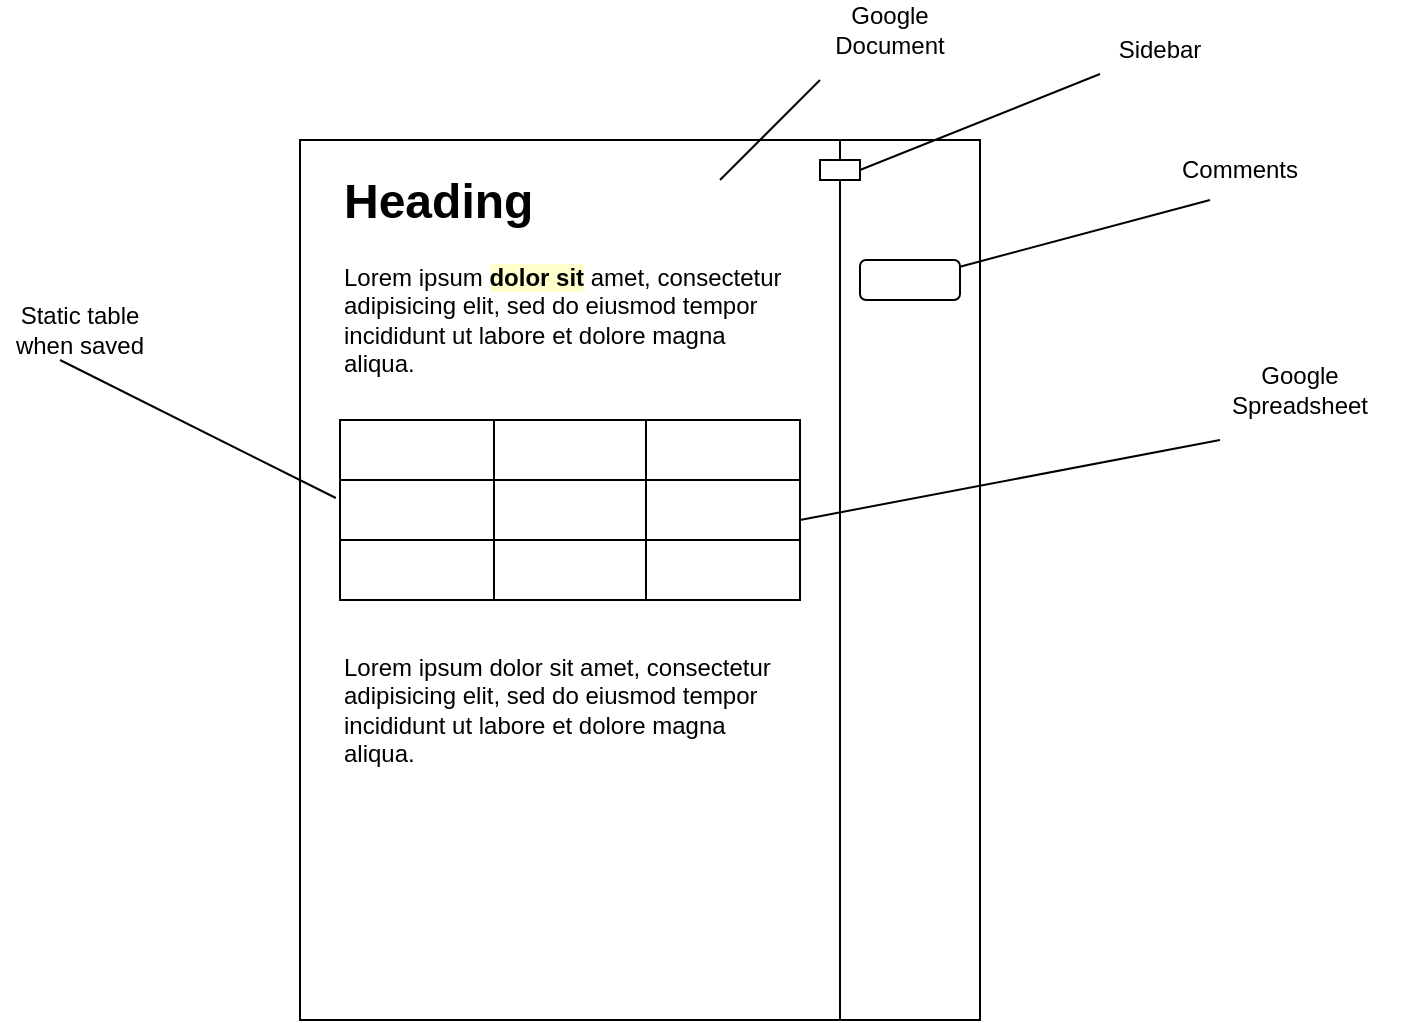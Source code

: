 <mxfile version="27.0.9">
  <diagram name="Page-1" id="69oE-205m7uu9KE5BQiW">
    <mxGraphModel dx="1186" dy="731" grid="1" gridSize="10" guides="1" tooltips="1" connect="1" arrows="1" fold="1" page="1" pageScale="1" pageWidth="827" pageHeight="1169" math="0" shadow="0">
      <root>
        <mxCell id="0" />
        <mxCell id="1" parent="0" />
        <mxCell id="u_X8QM6sZsXAdSq2DGLw-1" value="" style="rounded=0;whiteSpace=wrap;html=1;" vertex="1" parent="1">
          <mxGeometry x="200" y="120" width="270" height="440" as="geometry" />
        </mxCell>
        <mxCell id="u_X8QM6sZsXAdSq2DGLw-2" value="" style="rounded=0;whiteSpace=wrap;html=1;" vertex="1" parent="1">
          <mxGeometry x="470" y="120" width="70" height="440" as="geometry" />
        </mxCell>
        <mxCell id="u_X8QM6sZsXAdSq2DGLw-4" value="&lt;h1 style=&quot;margin-top: 0px;&quot;&gt;Heading&lt;/h1&gt;&lt;p&gt;Lorem ipsum &lt;b style=&quot;background-color: rgb(255, 255, 204);&quot;&gt;dolor sit&lt;/b&gt; amet, consectetur adipisicing elit, sed do eiusmod tempor incididunt ut labore et dolore magna aliqua.&lt;/p&gt;" style="text;html=1;whiteSpace=wrap;overflow=hidden;rounded=0;" vertex="1" parent="1">
          <mxGeometry x="220" y="130" width="230" height="120" as="geometry" />
        </mxCell>
        <mxCell id="u_X8QM6sZsXAdSq2DGLw-5" value="" style="shape=table;startSize=0;container=1;collapsible=0;childLayout=tableLayout;fontSize=16;" vertex="1" parent="1">
          <mxGeometry x="220" y="260" width="230" height="90" as="geometry" />
        </mxCell>
        <mxCell id="u_X8QM6sZsXAdSq2DGLw-6" value="" style="shape=tableRow;horizontal=0;startSize=0;swimlaneHead=0;swimlaneBody=0;strokeColor=inherit;top=0;left=0;bottom=0;right=0;collapsible=0;dropTarget=0;fillColor=none;points=[[0,0.5],[1,0.5]];portConstraint=eastwest;fontSize=16;" vertex="1" parent="u_X8QM6sZsXAdSq2DGLw-5">
          <mxGeometry width="230" height="30" as="geometry" />
        </mxCell>
        <mxCell id="u_X8QM6sZsXAdSq2DGLw-7" value="" style="shape=partialRectangle;html=1;whiteSpace=wrap;connectable=0;strokeColor=inherit;overflow=hidden;fillColor=none;top=0;left=0;bottom=0;right=0;pointerEvents=1;fontSize=16;" vertex="1" parent="u_X8QM6sZsXAdSq2DGLw-6">
          <mxGeometry width="77" height="30" as="geometry">
            <mxRectangle width="77" height="30" as="alternateBounds" />
          </mxGeometry>
        </mxCell>
        <mxCell id="u_X8QM6sZsXAdSq2DGLw-8" value="" style="shape=partialRectangle;html=1;whiteSpace=wrap;connectable=0;strokeColor=inherit;overflow=hidden;fillColor=none;top=0;left=0;bottom=0;right=0;pointerEvents=1;fontSize=16;" vertex="1" parent="u_X8QM6sZsXAdSq2DGLw-6">
          <mxGeometry x="77" width="76" height="30" as="geometry">
            <mxRectangle width="76" height="30" as="alternateBounds" />
          </mxGeometry>
        </mxCell>
        <mxCell id="u_X8QM6sZsXAdSq2DGLw-9" value="" style="shape=partialRectangle;html=1;whiteSpace=wrap;connectable=0;strokeColor=inherit;overflow=hidden;fillColor=none;top=0;left=0;bottom=0;right=0;pointerEvents=1;fontSize=16;" vertex="1" parent="u_X8QM6sZsXAdSq2DGLw-6">
          <mxGeometry x="153" width="77" height="30" as="geometry">
            <mxRectangle width="77" height="30" as="alternateBounds" />
          </mxGeometry>
        </mxCell>
        <mxCell id="u_X8QM6sZsXAdSq2DGLw-10" value="" style="shape=tableRow;horizontal=0;startSize=0;swimlaneHead=0;swimlaneBody=0;strokeColor=inherit;top=0;left=0;bottom=0;right=0;collapsible=0;dropTarget=0;fillColor=none;points=[[0,0.5],[1,0.5]];portConstraint=eastwest;fontSize=16;" vertex="1" parent="u_X8QM6sZsXAdSq2DGLw-5">
          <mxGeometry y="30" width="230" height="30" as="geometry" />
        </mxCell>
        <mxCell id="u_X8QM6sZsXAdSq2DGLw-11" value="" style="shape=partialRectangle;html=1;whiteSpace=wrap;connectable=0;strokeColor=inherit;overflow=hidden;fillColor=none;top=0;left=0;bottom=0;right=0;pointerEvents=1;fontSize=16;" vertex="1" parent="u_X8QM6sZsXAdSq2DGLw-10">
          <mxGeometry width="77" height="30" as="geometry">
            <mxRectangle width="77" height="30" as="alternateBounds" />
          </mxGeometry>
        </mxCell>
        <mxCell id="u_X8QM6sZsXAdSq2DGLw-12" value="" style="shape=partialRectangle;html=1;whiteSpace=wrap;connectable=0;strokeColor=inherit;overflow=hidden;fillColor=none;top=0;left=0;bottom=0;right=0;pointerEvents=1;fontSize=16;" vertex="1" parent="u_X8QM6sZsXAdSq2DGLw-10">
          <mxGeometry x="77" width="76" height="30" as="geometry">
            <mxRectangle width="76" height="30" as="alternateBounds" />
          </mxGeometry>
        </mxCell>
        <mxCell id="u_X8QM6sZsXAdSq2DGLw-13" value="" style="shape=partialRectangle;html=1;whiteSpace=wrap;connectable=0;strokeColor=inherit;overflow=hidden;fillColor=none;top=0;left=0;bottom=0;right=0;pointerEvents=1;fontSize=16;" vertex="1" parent="u_X8QM6sZsXAdSq2DGLw-10">
          <mxGeometry x="153" width="77" height="30" as="geometry">
            <mxRectangle width="77" height="30" as="alternateBounds" />
          </mxGeometry>
        </mxCell>
        <mxCell id="u_X8QM6sZsXAdSq2DGLw-14" value="" style="shape=tableRow;horizontal=0;startSize=0;swimlaneHead=0;swimlaneBody=0;strokeColor=inherit;top=0;left=0;bottom=0;right=0;collapsible=0;dropTarget=0;fillColor=none;points=[[0,0.5],[1,0.5]];portConstraint=eastwest;fontSize=16;" vertex="1" parent="u_X8QM6sZsXAdSq2DGLw-5">
          <mxGeometry y="60" width="230" height="30" as="geometry" />
        </mxCell>
        <mxCell id="u_X8QM6sZsXAdSq2DGLw-15" value="" style="shape=partialRectangle;html=1;whiteSpace=wrap;connectable=0;strokeColor=inherit;overflow=hidden;fillColor=none;top=0;left=0;bottom=0;right=0;pointerEvents=1;fontSize=16;" vertex="1" parent="u_X8QM6sZsXAdSq2DGLw-14">
          <mxGeometry width="77" height="30" as="geometry">
            <mxRectangle width="77" height="30" as="alternateBounds" />
          </mxGeometry>
        </mxCell>
        <mxCell id="u_X8QM6sZsXAdSq2DGLw-16" value="" style="shape=partialRectangle;html=1;whiteSpace=wrap;connectable=0;strokeColor=inherit;overflow=hidden;fillColor=none;top=0;left=0;bottom=0;right=0;pointerEvents=1;fontSize=16;" vertex="1" parent="u_X8QM6sZsXAdSq2DGLw-14">
          <mxGeometry x="77" width="76" height="30" as="geometry">
            <mxRectangle width="76" height="30" as="alternateBounds" />
          </mxGeometry>
        </mxCell>
        <mxCell id="u_X8QM6sZsXAdSq2DGLw-17" value="" style="shape=partialRectangle;html=1;whiteSpace=wrap;connectable=0;strokeColor=inherit;overflow=hidden;fillColor=none;top=0;left=0;bottom=0;right=0;pointerEvents=1;fontSize=16;" vertex="1" parent="u_X8QM6sZsXAdSq2DGLw-14">
          <mxGeometry x="153" width="77" height="30" as="geometry">
            <mxRectangle width="77" height="30" as="alternateBounds" />
          </mxGeometry>
        </mxCell>
        <mxCell id="u_X8QM6sZsXAdSq2DGLw-18" value="" style="endArrow=none;html=1;rounded=0;" edge="1" parent="1">
          <mxGeometry width="50" height="50" relative="1" as="geometry">
            <mxPoint x="450" y="310" as="sourcePoint" />
            <mxPoint x="660" y="270" as="targetPoint" />
          </mxGeometry>
        </mxCell>
        <mxCell id="u_X8QM6sZsXAdSq2DGLw-19" value="Google Spreadsheet" style="text;html=1;align=center;verticalAlign=middle;whiteSpace=wrap;rounded=0;" vertex="1" parent="1">
          <mxGeometry x="650" y="230" width="100" height="30" as="geometry" />
        </mxCell>
        <mxCell id="u_X8QM6sZsXAdSq2DGLw-20" value="" style="endArrow=none;html=1;rounded=0;" edge="1" parent="1">
          <mxGeometry width="50" height="50" relative="1" as="geometry">
            <mxPoint x="410" y="140" as="sourcePoint" />
            <mxPoint x="460" y="90" as="targetPoint" />
          </mxGeometry>
        </mxCell>
        <mxCell id="u_X8QM6sZsXAdSq2DGLw-21" value="Google Document" style="text;html=1;align=center;verticalAlign=middle;whiteSpace=wrap;rounded=0;" vertex="1" parent="1">
          <mxGeometry x="450" y="50" width="90" height="30" as="geometry" />
        </mxCell>
        <mxCell id="u_X8QM6sZsXAdSq2DGLw-22" value="Static table when saved" style="text;html=1;align=center;verticalAlign=middle;whiteSpace=wrap;rounded=0;" vertex="1" parent="1">
          <mxGeometry x="50" y="200" width="80" height="30" as="geometry" />
        </mxCell>
        <mxCell id="u_X8QM6sZsXAdSq2DGLw-23" value="" style="endArrow=none;html=1;rounded=0;entryX=-0.009;entryY=0.3;entryDx=0;entryDy=0;entryPerimeter=0;" edge="1" parent="1" target="u_X8QM6sZsXAdSq2DGLw-10">
          <mxGeometry width="50" height="50" relative="1" as="geometry">
            <mxPoint x="80" y="230" as="sourcePoint" />
            <mxPoint x="130" y="300" as="targetPoint" />
          </mxGeometry>
        </mxCell>
        <mxCell id="u_X8QM6sZsXAdSq2DGLw-24" value="" style="rounded=1;whiteSpace=wrap;html=1;" vertex="1" parent="1">
          <mxGeometry x="480" y="180" width="50" height="20" as="geometry" />
        </mxCell>
        <mxCell id="u_X8QM6sZsXAdSq2DGLw-25" value="Comments" style="text;html=1;align=center;verticalAlign=middle;whiteSpace=wrap;rounded=0;" vertex="1" parent="1">
          <mxGeometry x="640" y="120" width="60" height="30" as="geometry" />
        </mxCell>
        <mxCell id="u_X8QM6sZsXAdSq2DGLw-26" value="" style="endArrow=none;html=1;rounded=0;entryX=0.25;entryY=1;entryDx=0;entryDy=0;" edge="1" parent="1" source="u_X8QM6sZsXAdSq2DGLw-24" target="u_X8QM6sZsXAdSq2DGLw-25">
          <mxGeometry width="50" height="50" relative="1" as="geometry">
            <mxPoint x="610" y="220" as="sourcePoint" />
            <mxPoint x="660" y="170" as="targetPoint" />
          </mxGeometry>
        </mxCell>
        <mxCell id="u_X8QM6sZsXAdSq2DGLw-27" value="" style="rounded=0;whiteSpace=wrap;html=1;" vertex="1" parent="1">
          <mxGeometry x="460" y="130" width="20" height="10" as="geometry" />
        </mxCell>
        <mxCell id="u_X8QM6sZsXAdSq2DGLw-28" value="Sidebar" style="text;html=1;align=center;verticalAlign=middle;whiteSpace=wrap;rounded=0;" vertex="1" parent="1">
          <mxGeometry x="600" y="60" width="60" height="30" as="geometry" />
        </mxCell>
        <mxCell id="u_X8QM6sZsXAdSq2DGLw-29" value="" style="endArrow=none;html=1;rounded=0;exitX=1;exitY=0.5;exitDx=0;exitDy=0;" edge="1" parent="1" source="u_X8QM6sZsXAdSq2DGLw-27" target="u_X8QM6sZsXAdSq2DGLw-28">
          <mxGeometry width="50" height="50" relative="1" as="geometry">
            <mxPoint x="550" y="110" as="sourcePoint" />
            <mxPoint x="600" y="60" as="targetPoint" />
          </mxGeometry>
        </mxCell>
        <mxCell id="u_X8QM6sZsXAdSq2DGLw-31" value="&lt;span style=&quot;&quot;&gt;Lorem ipsum dolor sit amet, consectetur adipisicing elit, sed do eiusmod tempor incididunt ut labore et dolore magna aliqua.&lt;/span&gt;" style="text;html=1;align=left;verticalAlign=middle;whiteSpace=wrap;rounded=0;" vertex="1" parent="1">
          <mxGeometry x="220" y="370" width="230" height="70" as="geometry" />
        </mxCell>
      </root>
    </mxGraphModel>
  </diagram>
</mxfile>
